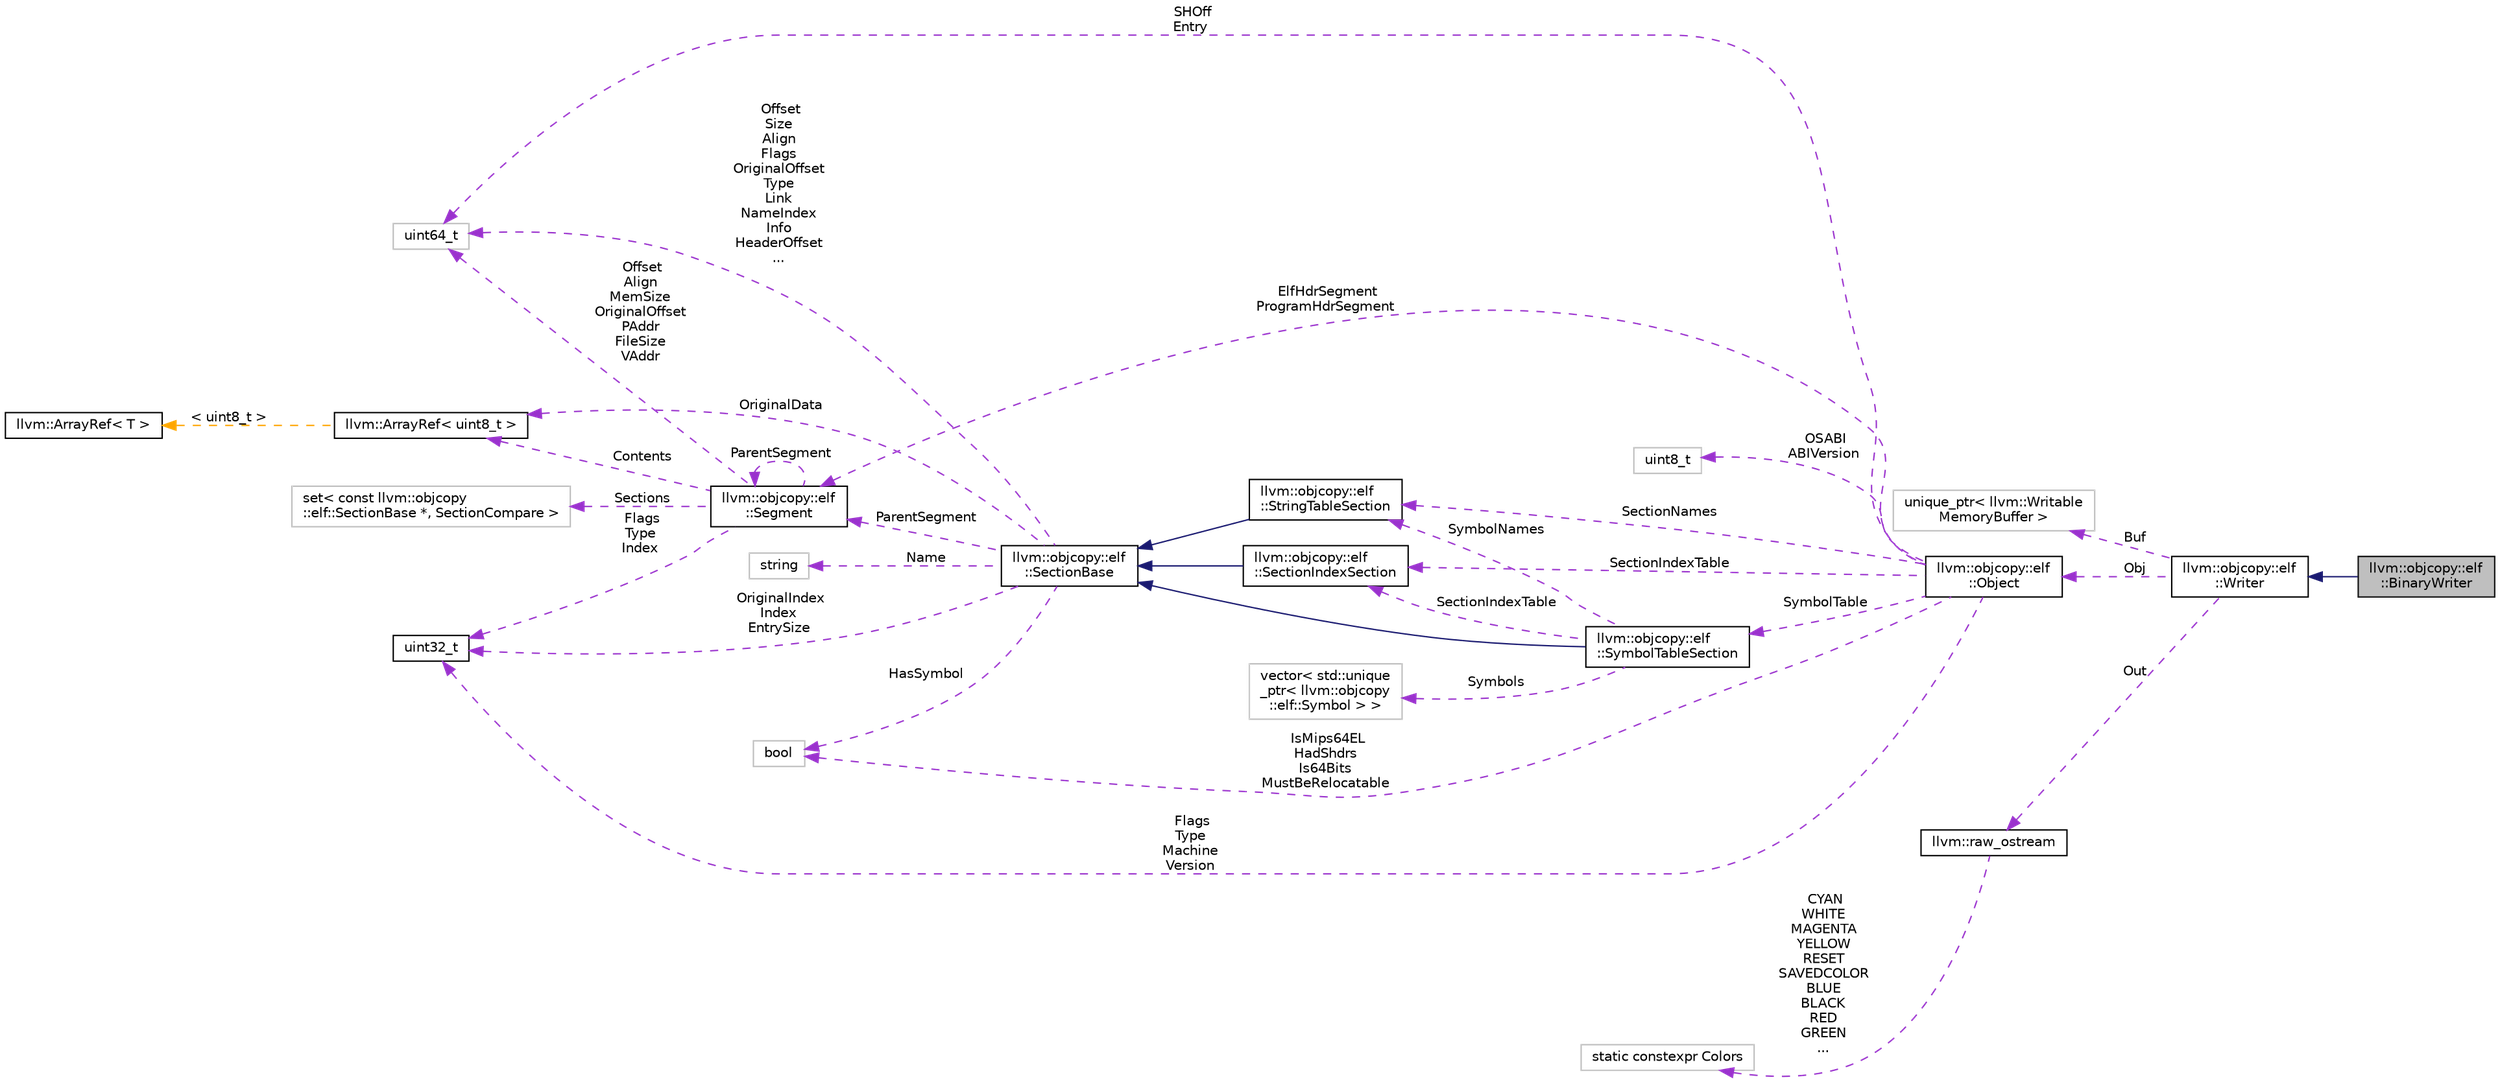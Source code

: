digraph "llvm::objcopy::elf::BinaryWriter"
{
 // LATEX_PDF_SIZE
  bgcolor="transparent";
  edge [fontname="Helvetica",fontsize="10",labelfontname="Helvetica",labelfontsize="10"];
  node [fontname="Helvetica",fontsize="10",shape=record];
  rankdir="LR";
  Node1 [label="llvm::objcopy::elf\l::BinaryWriter",height=0.2,width=0.4,color="black", fillcolor="grey75", style="filled", fontcolor="black",tooltip=" "];
  Node2 -> Node1 [dir="back",color="midnightblue",fontsize="10",style="solid",fontname="Helvetica"];
  Node2 [label="llvm::objcopy::elf\l::Writer",height=0.2,width=0.4,color="black",URL="$classllvm_1_1objcopy_1_1elf_1_1Writer.html",tooltip=" "];
  Node3 -> Node2 [dir="back",color="darkorchid3",fontsize="10",style="dashed",label=" Buf" ,fontname="Helvetica"];
  Node3 [label="unique_ptr\< llvm::Writable\lMemoryBuffer \>",height=0.2,width=0.4,color="grey75",tooltip=" "];
  Node4 -> Node2 [dir="back",color="darkorchid3",fontsize="10",style="dashed",label=" Obj" ,fontname="Helvetica"];
  Node4 [label="llvm::objcopy::elf\l::Object",height=0.2,width=0.4,color="black",URL="$classllvm_1_1objcopy_1_1elf_1_1Object.html",tooltip=" "];
  Node5 -> Node4 [dir="back",color="darkorchid3",fontsize="10",style="dashed",label=" SHOff\nEntry" ,fontname="Helvetica"];
  Node5 [label="uint64_t",height=0.2,width=0.4,color="grey75",tooltip=" "];
  Node6 -> Node4 [dir="back",color="darkorchid3",fontsize="10",style="dashed",label=" ElfHdrSegment\nProgramHdrSegment" ,fontname="Helvetica"];
  Node6 [label="llvm::objcopy::elf\l::Segment",height=0.2,width=0.4,color="black",URL="$classllvm_1_1objcopy_1_1elf_1_1Segment.html",tooltip=" "];
  Node7 -> Node6 [dir="back",color="darkorchid3",fontsize="10",style="dashed",label=" Sections" ,fontname="Helvetica"];
  Node7 [label="set\< const llvm::objcopy\l::elf::SectionBase *, SectionCompare \>",height=0.2,width=0.4,color="grey75",tooltip=" "];
  Node5 -> Node6 [dir="back",color="darkorchid3",fontsize="10",style="dashed",label=" Offset\nAlign\nMemSize\nOriginalOffset\nPAddr\nFileSize\nVAddr" ,fontname="Helvetica"];
  Node6 -> Node6 [dir="back",color="darkorchid3",fontsize="10",style="dashed",label=" ParentSegment" ,fontname="Helvetica"];
  Node8 -> Node6 [dir="back",color="darkorchid3",fontsize="10",style="dashed",label=" Flags\nType\nIndex" ,fontname="Helvetica"];
  Node8 [label="uint32_t",height=0.2,width=0.4,color="black",URL="$classuint32__t.html",tooltip=" "];
  Node9 -> Node6 [dir="back",color="darkorchid3",fontsize="10",style="dashed",label=" Contents" ,fontname="Helvetica"];
  Node9 [label="llvm::ArrayRef\< uint8_t \>",height=0.2,width=0.4,color="black",URL="$classllvm_1_1ArrayRef.html",tooltip=" "];
  Node10 -> Node9 [dir="back",color="orange",fontsize="10",style="dashed",label=" \< uint8_t \>" ,fontname="Helvetica"];
  Node10 [label="llvm::ArrayRef\< T \>",height=0.2,width=0.4,color="black",URL="$classllvm_1_1ArrayRef.html",tooltip="ArrayRef - Represent a constant reference to an array (0 or more elements consecutively in memory),..."];
  Node8 -> Node4 [dir="back",color="darkorchid3",fontsize="10",style="dashed",label=" Flags\nType\nMachine\nVersion" ,fontname="Helvetica"];
  Node11 -> Node4 [dir="back",color="darkorchid3",fontsize="10",style="dashed",label=" OSABI\nABIVersion" ,fontname="Helvetica"];
  Node11 [label="uint8_t",height=0.2,width=0.4,color="grey75",tooltip=" "];
  Node12 -> Node4 [dir="back",color="darkorchid3",fontsize="10",style="dashed",label=" IsMips64EL\nHadShdrs\nIs64Bits\nMustBeRelocatable" ,fontname="Helvetica"];
  Node12 [label="bool",height=0.2,width=0.4,color="grey75",tooltip=" "];
  Node13 -> Node4 [dir="back",color="darkorchid3",fontsize="10",style="dashed",label=" SectionIndexTable" ,fontname="Helvetica"];
  Node13 [label="llvm::objcopy::elf\l::SectionIndexSection",height=0.2,width=0.4,color="black",URL="$classllvm_1_1objcopy_1_1elf_1_1SectionIndexSection.html",tooltip=" "];
  Node14 -> Node13 [dir="back",color="midnightblue",fontsize="10",style="solid",fontname="Helvetica"];
  Node14 [label="llvm::objcopy::elf\l::SectionBase",height=0.2,width=0.4,color="black",URL="$classllvm_1_1objcopy_1_1elf_1_1SectionBase.html",tooltip=" "];
  Node5 -> Node14 [dir="back",color="darkorchid3",fontsize="10",style="dashed",label=" Offset\nSize\nAlign\nFlags\nOriginalOffset\nType\nLink\nNameIndex\nInfo\nHeaderOffset\n..." ,fontname="Helvetica"];
  Node6 -> Node14 [dir="back",color="darkorchid3",fontsize="10",style="dashed",label=" ParentSegment" ,fontname="Helvetica"];
  Node8 -> Node14 [dir="back",color="darkorchid3",fontsize="10",style="dashed",label=" OriginalIndex\nIndex\nEntrySize" ,fontname="Helvetica"];
  Node12 -> Node14 [dir="back",color="darkorchid3",fontsize="10",style="dashed",label=" HasSymbol" ,fontname="Helvetica"];
  Node15 -> Node14 [dir="back",color="darkorchid3",fontsize="10",style="dashed",label=" Name" ,fontname="Helvetica"];
  Node15 [label="string",height=0.2,width=0.4,color="grey75",tooltip=" "];
  Node9 -> Node14 [dir="back",color="darkorchid3",fontsize="10",style="dashed",label=" OriginalData" ,fontname="Helvetica"];
  Node16 -> Node4 [dir="back",color="darkorchid3",fontsize="10",style="dashed",label=" SectionNames" ,fontname="Helvetica"];
  Node16 [label="llvm::objcopy::elf\l::StringTableSection",height=0.2,width=0.4,color="black",URL="$classllvm_1_1objcopy_1_1elf_1_1StringTableSection.html",tooltip=" "];
  Node14 -> Node16 [dir="back",color="midnightblue",fontsize="10",style="solid",fontname="Helvetica"];
  Node17 -> Node4 [dir="back",color="darkorchid3",fontsize="10",style="dashed",label=" SymbolTable" ,fontname="Helvetica"];
  Node17 [label="llvm::objcopy::elf\l::SymbolTableSection",height=0.2,width=0.4,color="black",URL="$classllvm_1_1objcopy_1_1elf_1_1SymbolTableSection.html",tooltip=" "];
  Node14 -> Node17 [dir="back",color="midnightblue",fontsize="10",style="solid",fontname="Helvetica"];
  Node13 -> Node17 [dir="back",color="darkorchid3",fontsize="10",style="dashed",label=" SectionIndexTable" ,fontname="Helvetica"];
  Node16 -> Node17 [dir="back",color="darkorchid3",fontsize="10",style="dashed",label=" SymbolNames" ,fontname="Helvetica"];
  Node18 -> Node17 [dir="back",color="darkorchid3",fontsize="10",style="dashed",label=" Symbols" ,fontname="Helvetica"];
  Node18 [label="vector\< std::unique\l_ptr\< llvm::objcopy\l::elf::Symbol \> \>",height=0.2,width=0.4,color="grey75",tooltip=" "];
  Node19 -> Node2 [dir="back",color="darkorchid3",fontsize="10",style="dashed",label=" Out" ,fontname="Helvetica"];
  Node19 [label="llvm::raw_ostream",height=0.2,width=0.4,color="black",URL="$classllvm_1_1raw__ostream.html",tooltip="This class implements an extremely fast bulk output stream that can only output to a stream."];
  Node20 -> Node19 [dir="back",color="darkorchid3",fontsize="10",style="dashed",label=" CYAN\nWHITE\nMAGENTA\nYELLOW\nRESET\nSAVEDCOLOR\nBLUE\nBLACK\nRED\nGREEN\n..." ,fontname="Helvetica"];
  Node20 [label="static constexpr Colors",height=0.2,width=0.4,color="grey75",tooltip=" "];
}
